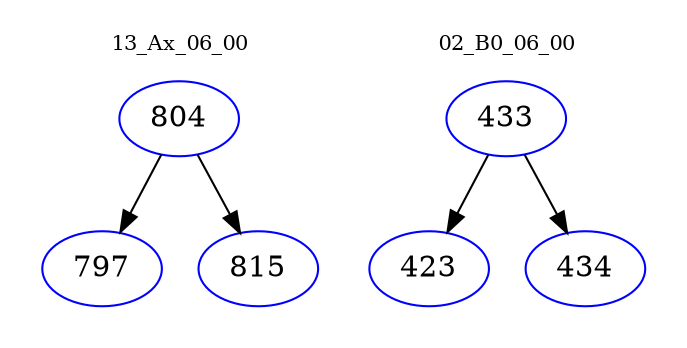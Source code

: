 digraph{
subgraph cluster_0 {
color = white
label = "13_Ax_06_00";
fontsize=10;
T0_804 [label="804", color="blue"]
T0_804 -> T0_797 [color="black"]
T0_797 [label="797", color="blue"]
T0_804 -> T0_815 [color="black"]
T0_815 [label="815", color="blue"]
}
subgraph cluster_1 {
color = white
label = "02_B0_06_00";
fontsize=10;
T1_433 [label="433", color="blue"]
T1_433 -> T1_423 [color="black"]
T1_423 [label="423", color="blue"]
T1_433 -> T1_434 [color="black"]
T1_434 [label="434", color="blue"]
}
}
